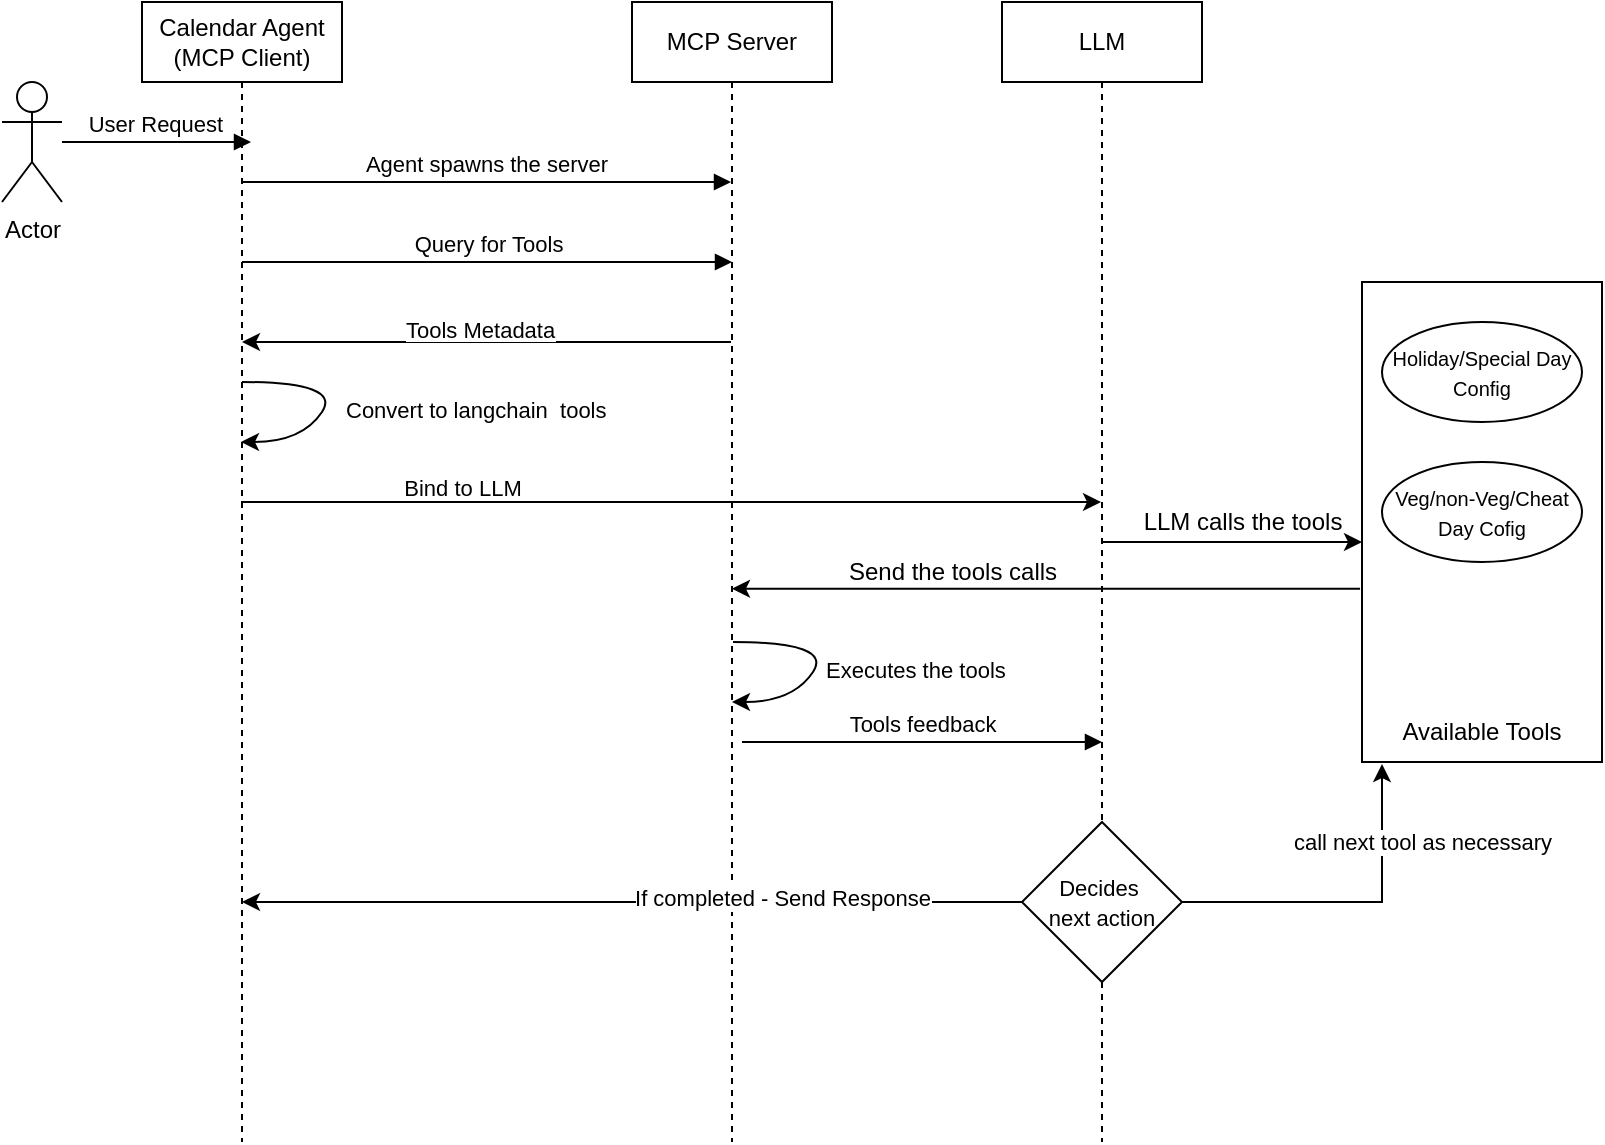 <mxfile version="28.1.2" pages="3">
  <diagram name="CalendarAgent" id="e3-75NV-_-8gZ8gZH5Bz">
    <mxGraphModel dx="1025" dy="425" grid="1" gridSize="10" guides="1" tooltips="1" connect="1" arrows="1" fold="1" page="1" pageScale="1" pageWidth="850" pageHeight="1100" math="0" shadow="0">
      <root>
        <mxCell id="0" />
        <mxCell id="1" parent="0" />
        <mxCell id="bkau41PS7PQN8HIMkacb-11" value="Calendar Agent&lt;div&gt;(MCP Client)&lt;/div&gt;" style="shape=umlLifeline;perimeter=lifelinePerimeter;whiteSpace=wrap;html=1;container=1;dropTarget=0;collapsible=0;recursiveResize=0;outlineConnect=0;portConstraint=eastwest;newEdgeStyle={&quot;curved&quot;:0,&quot;rounded&quot;:0};" parent="1" vertex="1">
          <mxGeometry x="80" y="70" width="100" height="570" as="geometry" />
        </mxCell>
        <mxCell id="bkau41PS7PQN8HIMkacb-12" value="MCP Server" style="shape=umlLifeline;perimeter=lifelinePerimeter;whiteSpace=wrap;html=1;container=1;dropTarget=0;collapsible=0;recursiveResize=0;outlineConnect=0;portConstraint=eastwest;newEdgeStyle={&quot;curved&quot;:0,&quot;rounded&quot;:0};" parent="1" vertex="1">
          <mxGeometry x="325" y="70" width="100" height="570" as="geometry" />
        </mxCell>
        <mxCell id="bkau41PS7PQN8HIMkacb-13" value="LLM" style="shape=umlLifeline;perimeter=lifelinePerimeter;whiteSpace=wrap;html=1;container=1;dropTarget=0;collapsible=0;recursiveResize=0;outlineConnect=0;portConstraint=eastwest;newEdgeStyle={&quot;curved&quot;:0,&quot;rounded&quot;:0};" parent="1" vertex="1">
          <mxGeometry x="510" y="70" width="100" height="570" as="geometry" />
        </mxCell>
        <mxCell id="bkau41PS7PQN8HIMkacb-17" value="User Request&amp;nbsp;" style="html=1;verticalAlign=bottom;endArrow=block;curved=0;rounded=0;" parent="1" edge="1">
          <mxGeometry width="80" relative="1" as="geometry">
            <mxPoint x="40" y="140" as="sourcePoint" />
            <mxPoint x="134.5" y="140" as="targetPoint" />
          </mxGeometry>
        </mxCell>
        <mxCell id="bkau41PS7PQN8HIMkacb-19" value="Actor" style="shape=umlActor;verticalLabelPosition=bottom;verticalAlign=top;html=1;" parent="1" vertex="1">
          <mxGeometry x="10" y="110" width="30" height="60" as="geometry" />
        </mxCell>
        <mxCell id="bkau41PS7PQN8HIMkacb-23" value="Agent spawns the server" style="html=1;verticalAlign=bottom;endArrow=block;curved=0;rounded=0;" parent="1" edge="1">
          <mxGeometry width="80" relative="1" as="geometry">
            <mxPoint x="129.5" y="160" as="sourcePoint" />
            <mxPoint x="374.5" y="160" as="targetPoint" />
          </mxGeometry>
        </mxCell>
        <mxCell id="bkau41PS7PQN8HIMkacb-24" value="Query for Tools" style="html=1;verticalAlign=bottom;endArrow=block;curved=0;rounded=0;" parent="1" edge="1">
          <mxGeometry width="80" relative="1" as="geometry">
            <mxPoint x="130" y="200" as="sourcePoint" />
            <mxPoint x="375" y="200" as="targetPoint" />
          </mxGeometry>
        </mxCell>
        <mxCell id="bkau41PS7PQN8HIMkacb-25" value="" style="endArrow=classic;html=1;rounded=0;" parent="1" target="bkau41PS7PQN8HIMkacb-11" edge="1">
          <mxGeometry width="50" height="50" relative="1" as="geometry">
            <mxPoint x="374.5" y="240" as="sourcePoint" />
            <mxPoint x="220" y="240" as="targetPoint" />
          </mxGeometry>
        </mxCell>
        <mxCell id="bkau41PS7PQN8HIMkacb-26" value="&lt;span style=&quot;color: rgb(0, 0, 0); font-family: Helvetica; font-size: 11px; font-style: normal; font-variant-ligatures: normal; font-variant-caps: normal; font-weight: 400; letter-spacing: normal; orphans: 2; text-align: center; text-indent: 0px; text-transform: none; widows: 2; word-spacing: 0px; -webkit-text-stroke-width: 0px; white-space: nowrap; background-color: rgb(255, 255, 255); text-decoration-thickness: initial; text-decoration-style: initial; text-decoration-color: initial; float: none; display: inline !important;&quot;&gt;Tools Metadata&lt;/span&gt;" style="text;whiteSpace=wrap;html=1;" parent="1" vertex="1">
          <mxGeometry x="210" y="220" width="110" height="40" as="geometry" />
        </mxCell>
        <mxCell id="bkau41PS7PQN8HIMkacb-28" value="" style="curved=1;endArrow=classic;html=1;rounded=0;" parent="1" edge="1">
          <mxGeometry width="50" height="50" relative="1" as="geometry">
            <mxPoint x="130" y="260" as="sourcePoint" />
            <mxPoint x="129.5" y="290" as="targetPoint" />
            <Array as="points">
              <mxPoint x="180" y="260" />
              <mxPoint x="160" y="290" />
            </Array>
          </mxGeometry>
        </mxCell>
        <mxCell id="bkau41PS7PQN8HIMkacb-29" value="&lt;span style=&quot;color: rgb(0, 0, 0); font-family: Helvetica; font-size: 11px; font-style: normal; font-variant-ligatures: normal; font-variant-caps: normal; font-weight: 400; letter-spacing: normal; orphans: 2; text-align: center; text-indent: 0px; text-transform: none; widows: 2; word-spacing: 0px; -webkit-text-stroke-width: 0px; white-space: nowrap; background-color: rgb(255, 255, 255); text-decoration-thickness: initial; text-decoration-style: initial; text-decoration-color: initial; float: none; display: inline !important;&quot;&gt;Convert to langchain&amp;nbsp;&amp;nbsp;&lt;/span&gt;&lt;span style=&quot;background-color: light-dark(rgb(255, 255, 255), rgb(18, 18, 18)); color: light-dark(rgb(0, 0, 0), rgb(237, 237, 237)); font-size: 11px; text-align: center; text-wrap-mode: nowrap;&quot;&gt;tools&lt;/span&gt;" style="text;whiteSpace=wrap;html=1;" parent="1" vertex="1">
          <mxGeometry x="180" y="260" width="150" height="40" as="geometry" />
        </mxCell>
        <mxCell id="bkau41PS7PQN8HIMkacb-30" value="" style="endArrow=classic;html=1;rounded=0;" parent="1" target="bkau41PS7PQN8HIMkacb-13" edge="1">
          <mxGeometry width="50" height="50" relative="1" as="geometry">
            <mxPoint x="129.5" y="320" as="sourcePoint" />
            <mxPoint x="220" y="320" as="targetPoint" />
          </mxGeometry>
        </mxCell>
        <mxCell id="bkau41PS7PQN8HIMkacb-31" value="&lt;font style=&quot;font-size: 11px;&quot;&gt;Bind to LLM&lt;/font&gt;" style="text;html=1;align=center;verticalAlign=middle;resizable=0;points=[];autosize=1;strokeColor=none;fillColor=none;" parent="1" vertex="1">
          <mxGeometry x="200" y="298" width="80" height="30" as="geometry" />
        </mxCell>
        <mxCell id="bkau41PS7PQN8HIMkacb-32" value="" style="group" parent="1" vertex="1" connectable="0">
          <mxGeometry x="690" y="210" width="120" height="240" as="geometry" />
        </mxCell>
        <mxCell id="bkau41PS7PQN8HIMkacb-3" value="&lt;div&gt;&lt;br&gt;&lt;/div&gt;&lt;div&gt;&lt;br&gt;&lt;/div&gt;&lt;div&gt;&lt;br&gt;&lt;/div&gt;&lt;div&gt;&lt;br&gt;&lt;/div&gt;&lt;div&gt;&lt;br&gt;&lt;/div&gt;&lt;div&gt;&lt;br&gt;&lt;/div&gt;&lt;div&gt;&lt;br&gt;&lt;/div&gt;&lt;div&gt;&lt;br&gt;&lt;/div&gt;&lt;div&gt;&lt;br&gt;&lt;/div&gt;&lt;div&gt;&lt;br&gt;&lt;/div&gt;" style="rounded=0;whiteSpace=wrap;html=1;" parent="bkau41PS7PQN8HIMkacb-32" vertex="1">
          <mxGeometry width="120" height="240" as="geometry" />
        </mxCell>
        <mxCell id="bkau41PS7PQN8HIMkacb-5" value="&lt;font style=&quot;font-size: 10px;&quot;&gt;Holiday/Special Day Config&lt;/font&gt;" style="ellipse;whiteSpace=wrap;html=1;" parent="bkau41PS7PQN8HIMkacb-32" vertex="1">
          <mxGeometry x="10" y="20" width="100" height="50" as="geometry" />
        </mxCell>
        <mxCell id="bkau41PS7PQN8HIMkacb-6" value="&lt;font style=&quot;font-size: 10px;&quot;&gt;Veg/non-Veg/Cheat Day Cofig&lt;/font&gt;" style="ellipse;whiteSpace=wrap;html=1;" parent="bkau41PS7PQN8HIMkacb-32" vertex="1">
          <mxGeometry x="10" y="90" width="100" height="50" as="geometry" />
        </mxCell>
        <mxCell id="bkau41PS7PQN8HIMkacb-8" value="Available Tools" style="text;html=1;align=center;verticalAlign=middle;whiteSpace=wrap;rounded=0;" parent="bkau41PS7PQN8HIMkacb-32" vertex="1">
          <mxGeometry x="15" y="210" width="90" height="30" as="geometry" />
        </mxCell>
        <mxCell id="bkau41PS7PQN8HIMkacb-33" value="" style="endArrow=classic;html=1;rounded=0;entryX=-0.008;entryY=0.281;entryDx=0;entryDy=0;entryPerimeter=0;" parent="1" edge="1">
          <mxGeometry width="50" height="50" relative="1" as="geometry">
            <mxPoint x="560.46" y="340.0" as="sourcePoint" />
            <mxPoint x="690" y="340.0" as="targetPoint" />
          </mxGeometry>
        </mxCell>
        <mxCell id="bkau41PS7PQN8HIMkacb-34" value="LLM calls the tools" style="text;html=1;align=center;verticalAlign=middle;resizable=0;points=[];autosize=1;strokeColor=none;fillColor=none;" parent="1" vertex="1">
          <mxGeometry x="570" y="315" width="120" height="30" as="geometry" />
        </mxCell>
        <mxCell id="bkau41PS7PQN8HIMkacb-35" value="" style="endArrow=classic;html=1;rounded=0;exitX=-0.008;exitY=0.639;exitDx=0;exitDy=0;exitPerimeter=0;" parent="1" source="bkau41PS7PQN8HIMkacb-3" target="bkau41PS7PQN8HIMkacb-12" edge="1">
          <mxGeometry width="50" height="50" relative="1" as="geometry">
            <mxPoint x="290" y="290" as="sourcePoint" />
            <mxPoint x="340" y="240" as="targetPoint" />
          </mxGeometry>
        </mxCell>
        <mxCell id="bkau41PS7PQN8HIMkacb-36" value="Send the tools calls" style="text;html=1;align=center;verticalAlign=middle;resizable=0;points=[];autosize=1;strokeColor=none;fillColor=none;" parent="1" vertex="1">
          <mxGeometry x="420" y="340" width="130" height="30" as="geometry" />
        </mxCell>
        <mxCell id="bkau41PS7PQN8HIMkacb-38" value="" style="curved=1;endArrow=classic;html=1;rounded=0;" parent="1" edge="1">
          <mxGeometry width="50" height="50" relative="1" as="geometry">
            <mxPoint x="375.5" y="390" as="sourcePoint" />
            <mxPoint x="375" y="420" as="targetPoint" />
            <Array as="points">
              <mxPoint x="425.5" y="390" />
              <mxPoint x="405.5" y="420" />
            </Array>
          </mxGeometry>
        </mxCell>
        <mxCell id="bkau41PS7PQN8HIMkacb-39" value="&lt;div style=&quot;text-align: center;&quot;&gt;&lt;span style=&quot;color: light-dark(rgb(0, 0, 0), rgb(255, 255, 255)); font-size: 11px; text-wrap-mode: nowrap; background-color: rgb(255, 255, 255);&quot;&gt;Executes the tools&lt;/span&gt;&lt;/div&gt;" style="text;whiteSpace=wrap;html=1;" parent="1" vertex="1">
          <mxGeometry x="420" y="390" width="140" height="40" as="geometry" />
        </mxCell>
        <mxCell id="bkau41PS7PQN8HIMkacb-40" value="Tools feedback" style="html=1;verticalAlign=bottom;endArrow=block;curved=0;rounded=0;" parent="1" edge="1">
          <mxGeometry width="80" relative="1" as="geometry">
            <mxPoint x="380" y="440" as="sourcePoint" />
            <mxPoint x="560" y="440" as="targetPoint" />
          </mxGeometry>
        </mxCell>
        <mxCell id="bkau41PS7PQN8HIMkacb-41" value="&lt;font style=&quot;font-size: 11px;&quot;&gt;Decides&amp;nbsp;&lt;/font&gt;&lt;div&gt;&lt;font style=&quot;font-size: 11px;&quot;&gt;next action&lt;/font&gt;&lt;/div&gt;" style="rhombus;whiteSpace=wrap;html=1;" parent="1" vertex="1">
          <mxGeometry x="520" y="480" width="80" height="80" as="geometry" />
        </mxCell>
        <mxCell id="bkau41PS7PQN8HIMkacb-42" value="" style="endArrow=classic;html=1;rounded=0;exitX=0;exitY=0.5;exitDx=0;exitDy=0;" parent="1" source="bkau41PS7PQN8HIMkacb-41" target="bkau41PS7PQN8HIMkacb-11" edge="1">
          <mxGeometry width="50" height="50" relative="1" as="geometry">
            <mxPoint x="290" y="390" as="sourcePoint" />
            <mxPoint x="340" y="340" as="targetPoint" />
          </mxGeometry>
        </mxCell>
        <mxCell id="bkau41PS7PQN8HIMkacb-43" value="If completed - Send Response" style="edgeLabel;html=1;align=center;verticalAlign=middle;resizable=0;points=[];" parent="bkau41PS7PQN8HIMkacb-42" vertex="1" connectable="0">
          <mxGeometry x="-0.804" y="-2" relative="1" as="geometry">
            <mxPoint x="-82" as="offset" />
          </mxGeometry>
        </mxCell>
        <mxCell id="bkau41PS7PQN8HIMkacb-44" value="" style="endArrow=classic;html=1;rounded=0;" parent="1" edge="1">
          <mxGeometry width="50" height="50" relative="1" as="geometry">
            <mxPoint x="600" y="520" as="sourcePoint" />
            <mxPoint x="700" y="451" as="targetPoint" />
            <Array as="points">
              <mxPoint x="700" y="520" />
            </Array>
          </mxGeometry>
        </mxCell>
        <mxCell id="bkau41PS7PQN8HIMkacb-45" value="call next tool as necessary" style="edgeLabel;html=1;align=center;verticalAlign=middle;resizable=0;points=[];" parent="bkau41PS7PQN8HIMkacb-44" vertex="1" connectable="0">
          <mxGeometry x="-0.318" y="2" relative="1" as="geometry">
            <mxPoint x="62" y="-28" as="offset" />
          </mxGeometry>
        </mxCell>
      </root>
    </mxGraphModel>
  </diagram>
  <diagram id="WQOAYMiehObnFkMwDyRv" name="MenuTypeAgent">
    <mxGraphModel dx="1025" dy="425" grid="1" gridSize="10" guides="1" tooltips="1" connect="1" arrows="1" fold="1" page="1" pageScale="1" pageWidth="850" pageHeight="1100" math="0" shadow="0">
      <root>
        <mxCell id="0" />
        <mxCell id="1" parent="0" />
        <mxCell id="iX9hNoA8QVM6IK-JN-lY-1" value="Menu Planner Agent (Client)" style="shape=umlLifeline;perimeter=lifelinePerimeter;whiteSpace=wrap;html=1;container=1;dropTarget=0;collapsible=0;recursiveResize=0;outlineConnect=0;portConstraint=eastwest;newEdgeStyle={&quot;curved&quot;:0,&quot;rounded&quot;:0};" parent="1" vertex="1">
          <mxGeometry x="180" y="340" width="100" height="620" as="geometry" />
        </mxCell>
        <mxCell id="iX9hNoA8QVM6IK-JN-lY-2" value="Cuisine Menu&amp;nbsp; Agent&amp;nbsp;&lt;span style=&quot;background-color: transparent; color: light-dark(rgb(0, 0, 0), rgb(255, 255, 255));&quot;&gt;(Client)&lt;/span&gt;" style="shape=umlLifeline;perimeter=lifelinePerimeter;whiteSpace=wrap;html=1;container=1;dropTarget=0;collapsible=0;recursiveResize=0;outlineConnect=0;portConstraint=eastwest;newEdgeStyle={&quot;curved&quot;:0,&quot;rounded&quot;:0};" parent="1" vertex="1">
          <mxGeometry x="350" y="340" width="100" height="620" as="geometry" />
        </mxCell>
        <mxCell id="iX9hNoA8QVM6IK-JN-lY-3" value="MCP server" style="shape=umlLifeline;perimeter=lifelinePerimeter;whiteSpace=wrap;html=1;container=1;dropTarget=0;collapsible=0;recursiveResize=0;outlineConnect=0;portConstraint=eastwest;newEdgeStyle={&quot;curved&quot;:0,&quot;rounded&quot;:0};" parent="1" vertex="1">
          <mxGeometry x="510" y="340" width="100" height="620" as="geometry" />
        </mxCell>
        <mxCell id="iX9hNoA8QVM6IK-JN-lY-4" value="LLM" style="shape=umlLifeline;perimeter=lifelinePerimeter;whiteSpace=wrap;html=1;container=1;dropTarget=0;collapsible=0;recursiveResize=0;outlineConnect=0;portConstraint=eastwest;newEdgeStyle={&quot;curved&quot;:0,&quot;rounded&quot;:0};" parent="1" vertex="1">
          <mxGeometry x="670" y="340" width="100" height="620" as="geometry" />
        </mxCell>
        <mxCell id="iX9hNoA8QVM6IK-JN-lY-6" value="" style="rounded=1;whiteSpace=wrap;html=1;" parent="1" vertex="1">
          <mxGeometry x="850" y="630" width="120" height="200" as="geometry" />
        </mxCell>
        <mxCell id="iX9hNoA8QVM6IK-JN-lY-7" value="Available Tools" style="text;html=1;align=center;verticalAlign=middle;whiteSpace=wrap;rounded=0;" parent="1" vertex="1">
          <mxGeometry x="880" y="790" width="60" height="30" as="geometry" />
        </mxCell>
        <mxCell id="iX9hNoA8QVM6IK-JN-lY-9" value="Actor" style="shape=umlActor;verticalLabelPosition=bottom;verticalAlign=top;html=1;outlineConnect=0;" parent="1" vertex="1">
          <mxGeometry x="10" y="380" width="30" height="60" as="geometry" />
        </mxCell>
        <mxCell id="iX9hNoA8QVM6IK-JN-lY-10" value="&lt;font style=&quot;font-size: 11px;&quot;&gt;Menu Type-&amp;nbsp;&lt;/font&gt;&lt;div&gt;&lt;font style=&quot;font-size: 11px;&quot;&gt;Cuisine&lt;/font&gt;&lt;div&gt;&lt;font style=&quot;font-size: 11px;&quot;&gt;Menu Items&amp;nbsp;&lt;/font&gt;&lt;/div&gt;&lt;div&gt;&lt;font style=&quot;font-size: 11px;&quot;&gt;tools&lt;/font&gt;&lt;/div&gt;&lt;/div&gt;" style="ellipse;whiteSpace=wrap;html=1;" parent="1" vertex="1">
          <mxGeometry x="860" y="650" width="100" height="70" as="geometry" />
        </mxCell>
        <mxCell id="iX9hNoA8QVM6IK-JN-lY-12" value="Calendar Agent" style="rounded=1;whiteSpace=wrap;html=1;" parent="1" vertex="1">
          <mxGeometry x="50" y="260" width="120" height="30" as="geometry" />
        </mxCell>
        <mxCell id="iX9hNoA8QVM6IK-JN-lY-14" value="Dietician Agent" style="rounded=1;whiteSpace=wrap;html=1;" parent="1" vertex="1">
          <mxGeometry x="260" y="270" width="120" height="30" as="geometry" />
        </mxCell>
        <mxCell id="iX9hNoA8QVM6IK-JN-lY-15" value="" style="endArrow=classic;html=1;rounded=0;exitX=0.75;exitY=1;exitDx=0;exitDy=0;entryX=0.5;entryY=0;entryDx=0;entryDy=0;entryPerimeter=0;" parent="1" source="iX9hNoA8QVM6IK-JN-lY-14" target="iX9hNoA8QVM6IK-JN-lY-1" edge="1">
          <mxGeometry width="50" height="50" relative="1" as="geometry">
            <mxPoint x="390" y="330" as="sourcePoint" />
            <mxPoint x="440" y="280" as="targetPoint" />
          </mxGeometry>
        </mxCell>
        <mxCell id="iX9hNoA8QVM6IK-JN-lY-21" value="Type of Diet" style="edgeLabel;html=1;align=center;verticalAlign=middle;resizable=0;points=[];" parent="iX9hNoA8QVM6IK-JN-lY-15" vertex="1" connectable="0">
          <mxGeometry x="-0.467" relative="1" as="geometry">
            <mxPoint x="-18" y="9" as="offset" />
          </mxGeometry>
        </mxCell>
        <mxCell id="iX9hNoA8QVM6IK-JN-lY-19" value="" style="endArrow=classic;html=1;rounded=0;exitX=0.5;exitY=1;exitDx=0;exitDy=0;" parent="1" source="iX9hNoA8QVM6IK-JN-lY-12" edge="1">
          <mxGeometry width="50" height="50" relative="1" as="geometry">
            <mxPoint x="378" y="330" as="sourcePoint" />
            <mxPoint x="220" y="340" as="targetPoint" />
          </mxGeometry>
        </mxCell>
        <mxCell id="iX9hNoA8QVM6IK-JN-lY-20" value="Type of Day" style="edgeLabel;html=1;align=center;verticalAlign=middle;resizable=0;points=[];" parent="iX9hNoA8QVM6IK-JN-lY-19" vertex="1" connectable="0">
          <mxGeometry x="-0.164" y="-1" relative="1" as="geometry">
            <mxPoint as="offset" />
          </mxGeometry>
        </mxCell>
        <mxCell id="5siaFnLnv5DkwxcVlK0k-2" value="" style="endArrow=classic;html=1;rounded=0;exitX=0.5;exitY=0.5;exitDx=0;exitDy=0;exitPerimeter=0;" parent="1" source="iX9hNoA8QVM6IK-JN-lY-9" edge="1">
          <mxGeometry width="50" height="50" relative="1" as="geometry">
            <mxPoint x="390" y="300" as="sourcePoint" />
            <mxPoint x="229.5" y="410" as="targetPoint" />
          </mxGeometry>
        </mxCell>
        <mxCell id="5siaFnLnv5DkwxcVlK0k-3" value="Request Menu&amp;nbsp;&lt;div&gt;for the day&lt;/div&gt;" style="edgeLabel;html=1;align=center;verticalAlign=middle;resizable=0;points=[];" parent="5siaFnLnv5DkwxcVlK0k-2" vertex="1" connectable="0">
          <mxGeometry x="-0.103" y="-4" relative="1" as="geometry">
            <mxPoint as="offset" />
          </mxGeometry>
        </mxCell>
        <mxCell id="5siaFnLnv5DkwxcVlK0k-4" value="" style="endArrow=classic;html=1;rounded=0;" parent="1" edge="1">
          <mxGeometry width="50" height="50" relative="1" as="geometry">
            <mxPoint x="230" y="540" as="sourcePoint" />
            <mxPoint x="400.5" y="540.5" as="targetPoint" />
          </mxGeometry>
        </mxCell>
        <mxCell id="uPya5s0co7ZxteNitPXF-3" value="Send the details to&amp;nbsp;&lt;div&gt;get list of menu items&lt;/div&gt;" style="edgeLabel;html=1;align=center;verticalAlign=middle;resizable=0;points=[];" vertex="1" connectable="0" parent="5siaFnLnv5DkwxcVlK0k-4">
          <mxGeometry x="-0.128" y="4" relative="1" as="geometry">
            <mxPoint y="-16" as="offset" />
          </mxGeometry>
        </mxCell>
        <mxCell id="uPya5s0co7ZxteNitPXF-1" value="" style="curved=1;endArrow=classic;html=1;rounded=0;" edge="1" parent="1">
          <mxGeometry width="50" height="50" relative="1" as="geometry">
            <mxPoint x="230" y="500" as="sourcePoint" />
            <mxPoint x="230" y="450" as="targetPoint" />
            <Array as="points">
              <mxPoint x="280" y="500" />
              <mxPoint x="300" y="460" />
              <mxPoint x="230" y="450" />
            </Array>
          </mxGeometry>
        </mxCell>
        <mxCell id="uPya5s0co7ZxteNitPXF-2" value="Get details from&amp;nbsp;&lt;div&gt;other agents&lt;/div&gt;" style="edgeLabel;html=1;align=center;verticalAlign=middle;resizable=0;points=[];" vertex="1" connectable="0" parent="uPya5s0co7ZxteNitPXF-1">
          <mxGeometry x="-0.051" y="-4" relative="1" as="geometry">
            <mxPoint as="offset" />
          </mxGeometry>
        </mxCell>
        <mxCell id="3yqJ7raLzyNKvQsRtBvW-1" value="" style="endArrow=classic;html=1;rounded=0;" edge="1" parent="1">
          <mxGeometry width="50" height="50" relative="1" as="geometry">
            <mxPoint x="400" y="560" as="sourcePoint" />
            <mxPoint x="559.5" y="560" as="targetPoint" />
          </mxGeometry>
        </mxCell>
        <mxCell id="3yqJ7raLzyNKvQsRtBvW-2" value="Request for tools" style="edgeLabel;html=1;align=center;verticalAlign=middle;resizable=0;points=[];" vertex="1" connectable="0" parent="3yqJ7raLzyNKvQsRtBvW-1">
          <mxGeometry x="-0.243" relative="1" as="geometry">
            <mxPoint x="10" y="-10" as="offset" />
          </mxGeometry>
        </mxCell>
        <mxCell id="69cPa2IEtR-VV9ytVHqD-1" value="" style="endArrow=classic;html=1;rounded=0;" edge="1" parent="1">
          <mxGeometry width="50" height="50" relative="1" as="geometry">
            <mxPoint x="559.5" y="590" as="sourcePoint" />
            <mxPoint x="399.5" y="590" as="targetPoint" />
          </mxGeometry>
        </mxCell>
        <mxCell id="69cPa2IEtR-VV9ytVHqD-2" value="Tools metadata" style="edgeLabel;html=1;align=center;verticalAlign=middle;resizable=0;points=[];" vertex="1" connectable="0" parent="69cPa2IEtR-VV9ytVHqD-1">
          <mxGeometry x="-0.243" relative="1" as="geometry">
            <mxPoint x="-8" y="-10" as="offset" />
          </mxGeometry>
        </mxCell>
        <mxCell id="69cPa2IEtR-VV9ytVHqD-3" value="" style="curved=1;endArrow=classic;html=1;rounded=0;" edge="1" parent="1" target="iX9hNoA8QVM6IK-JN-lY-2">
          <mxGeometry width="50" height="50" relative="1" as="geometry">
            <mxPoint x="400" y="650" as="sourcePoint" />
            <mxPoint x="450" y="600" as="targetPoint" />
            <Array as="points">
              <mxPoint x="450" y="650" />
              <mxPoint x="450" y="610" />
              <mxPoint x="400" y="600" />
            </Array>
          </mxGeometry>
        </mxCell>
        <mxCell id="69cPa2IEtR-VV9ytVHqD-4" value="Converts to&amp;nbsp;&lt;div&gt;langchain tools&lt;/div&gt;" style="edgeLabel;html=1;align=center;verticalAlign=middle;resizable=0;points=[];" vertex="1" connectable="0" parent="69cPa2IEtR-VV9ytVHqD-3">
          <mxGeometry x="0.018" y="3" relative="1" as="geometry">
            <mxPoint as="offset" />
          </mxGeometry>
        </mxCell>
        <mxCell id="CAKzpnPfNdqrcWPPDg3v-1" value="" style="endArrow=classic;html=1;rounded=0;" edge="1" parent="1" target="iX9hNoA8QVM6IK-JN-lY-4">
          <mxGeometry width="50" height="50" relative="1" as="geometry">
            <mxPoint x="400" y="675" as="sourcePoint" />
            <mxPoint x="450" y="625" as="targetPoint" />
          </mxGeometry>
        </mxCell>
        <mxCell id="CAKzpnPfNdqrcWPPDg3v-2" value="Bind tools to LLM" style="edgeLabel;html=1;align=center;verticalAlign=middle;resizable=0;points=[];" vertex="1" connectable="0" parent="CAKzpnPfNdqrcWPPDg3v-1">
          <mxGeometry x="-0.353" y="1" relative="1" as="geometry">
            <mxPoint y="-14" as="offset" />
          </mxGeometry>
        </mxCell>
        <mxCell id="NnOE9eD2jRWV8Rpha4BE-1" value="" style="endArrow=classic;html=1;rounded=0;entryX=0.003;entryY=0.347;entryDx=0;entryDy=0;entryPerimeter=0;" edge="1" parent="1" target="iX9hNoA8QVM6IK-JN-lY-6">
          <mxGeometry width="50" height="50" relative="1" as="geometry">
            <mxPoint x="720" y="700" as="sourcePoint" />
            <mxPoint x="770" y="650" as="targetPoint" />
          </mxGeometry>
        </mxCell>
        <mxCell id="NnOE9eD2jRWV8Rpha4BE-2" value="LLM calls the tools" style="edgeLabel;html=1;align=center;verticalAlign=middle;resizable=0;points=[];" vertex="1" connectable="0" parent="NnOE9eD2jRWV8Rpha4BE-1">
          <mxGeometry x="-0.059" y="-4" relative="1" as="geometry">
            <mxPoint x="-11" y="-14" as="offset" />
          </mxGeometry>
        </mxCell>
        <mxCell id="Re8A5V3AEhKrjivX1S1W-1" value="" style="endArrow=classic;html=1;rounded=0;exitX=0.003;exitY=0.437;exitDx=0;exitDy=0;exitPerimeter=0;" edge="1" parent="1" source="iX9hNoA8QVM6IK-JN-lY-6" target="iX9hNoA8QVM6IK-JN-lY-3">
          <mxGeometry width="50" height="50" relative="1" as="geometry">
            <mxPoint x="500" y="860" as="sourcePoint" />
            <mxPoint x="550" y="810" as="targetPoint" />
          </mxGeometry>
        </mxCell>
        <mxCell id="Re8A5V3AEhKrjivX1S1W-2" value="Send tool calls to MCP" style="edgeLabel;html=1;align=center;verticalAlign=middle;resizable=0;points=[];" vertex="1" connectable="0" parent="Re8A5V3AEhKrjivX1S1W-1">
          <mxGeometry x="0.224" relative="1" as="geometry">
            <mxPoint x="-22" y="-17" as="offset" />
          </mxGeometry>
        </mxCell>
        <mxCell id="Re8A5V3AEhKrjivX1S1W-3" value="" style="curved=1;endArrow=classic;html=1;rounded=0;" edge="1" parent="1">
          <mxGeometry width="50" height="50" relative="1" as="geometry">
            <mxPoint x="560" y="800" as="sourcePoint" />
            <mxPoint x="560" y="750" as="targetPoint" />
            <Array as="points">
              <mxPoint x="610" y="800" />
              <mxPoint x="600" y="760" />
              <mxPoint x="560" y="750" />
            </Array>
          </mxGeometry>
        </mxCell>
        <mxCell id="Re8A5V3AEhKrjivX1S1W-4" value="Execute the&amp;nbsp;&lt;div&gt;tools&lt;/div&gt;" style="edgeLabel;html=1;align=center;verticalAlign=middle;resizable=0;points=[];" vertex="1" connectable="0" parent="Re8A5V3AEhKrjivX1S1W-3">
          <mxGeometry x="0.145" relative="1" as="geometry">
            <mxPoint as="offset" />
          </mxGeometry>
        </mxCell>
        <mxCell id="YseM3oCMpkStpOEzOna1-1" value="" style="endArrow=classic;html=1;rounded=0;" edge="1" parent="1">
          <mxGeometry width="50" height="50" relative="1" as="geometry">
            <mxPoint x="560" y="830" as="sourcePoint" />
            <mxPoint x="719.5" y="830" as="targetPoint" />
          </mxGeometry>
        </mxCell>
        <mxCell id="YseM3oCMpkStpOEzOna1-2" value="Tools response -&amp;nbsp;&lt;div&gt;Menu items list&lt;/div&gt;" style="edgeLabel;html=1;align=center;verticalAlign=middle;resizable=0;points=[];" vertex="1" connectable="0" parent="YseM3oCMpkStpOEzOna1-1">
          <mxGeometry x="-0.068" relative="1" as="geometry">
            <mxPoint x="36" y="-20" as="offset" />
          </mxGeometry>
        </mxCell>
        <mxCell id="YseM3oCMpkStpOEzOna1-3" value="&lt;font style=&quot;font-size: 10px;&quot;&gt;Decide if response is complete&lt;/font&gt;" style="rhombus;whiteSpace=wrap;html=1;" vertex="1" parent="1">
          <mxGeometry x="680" y="860" width="80" height="80" as="geometry" />
        </mxCell>
        <mxCell id="YseM3oCMpkStpOEzOna1-4" value="" style="endArrow=classic;html=1;rounded=0;entryX=0.5;entryY=1;entryDx=0;entryDy=0;" edge="1" parent="1" target="iX9hNoA8QVM6IK-JN-lY-6">
          <mxGeometry width="50" height="50" relative="1" as="geometry">
            <mxPoint x="760" y="900" as="sourcePoint" />
            <mxPoint x="910" y="900" as="targetPoint" />
            <Array as="points">
              <mxPoint x="910" y="900" />
            </Array>
          </mxGeometry>
        </mxCell>
        <mxCell id="YseM3oCMpkStpOEzOna1-5" value="No" style="edgeLabel;html=1;align=center;verticalAlign=middle;resizable=0;points=[];" vertex="1" connectable="0" parent="YseM3oCMpkStpOEzOna1-4">
          <mxGeometry x="-0.488" y="-3" relative="1" as="geometry">
            <mxPoint as="offset" />
          </mxGeometry>
        </mxCell>
        <mxCell id="mo9N7OzAfNXQNpPysA8b-1" value="Call other tools" style="edgeLabel;html=1;align=center;verticalAlign=middle;resizable=0;points=[];" vertex="1" connectable="0" parent="YseM3oCMpkStpOEzOna1-4">
          <mxGeometry x="0.658" y="-1" relative="1" as="geometry">
            <mxPoint as="offset" />
          </mxGeometry>
        </mxCell>
        <mxCell id="YseM3oCMpkStpOEzOna1-6" value="" style="endArrow=classic;html=1;rounded=0;exitX=0;exitY=0.5;exitDx=0;exitDy=0;" edge="1" parent="1" source="YseM3oCMpkStpOEzOna1-3" target="iX9hNoA8QVM6IK-JN-lY-1">
          <mxGeometry width="50" height="50" relative="1" as="geometry">
            <mxPoint x="500" y="870" as="sourcePoint" />
            <mxPoint x="550" y="820" as="targetPoint" />
          </mxGeometry>
        </mxCell>
        <mxCell id="YseM3oCMpkStpOEzOna1-7" value="Yes" style="edgeLabel;html=1;align=center;verticalAlign=middle;resizable=0;points=[];" vertex="1" connectable="0" parent="YseM3oCMpkStpOEzOna1-6">
          <mxGeometry x="0.074" y="1" relative="1" as="geometry">
            <mxPoint x="222" y="-1" as="offset" />
          </mxGeometry>
        </mxCell>
        <mxCell id="YseM3oCMpkStpOEzOna1-8" value="Menu items back to Planner" style="edgeLabel;html=1;align=center;verticalAlign=middle;resizable=0;points=[];" vertex="1" connectable="0" parent="YseM3oCMpkStpOEzOna1-6">
          <mxGeometry x="0.167" y="-3" relative="1" as="geometry">
            <mxPoint x="63" y="-17" as="offset" />
          </mxGeometry>
        </mxCell>
      </root>
    </mxGraphModel>
  </diagram>
  <diagram id="4GrsBOqxNjkIcexF9MEr" name="CuisineAgent">
    <mxGraphModel dx="1025" dy="425" grid="1" gridSize="10" guides="1" tooltips="1" connect="1" arrows="1" fold="1" page="1" pageScale="1" pageWidth="850" pageHeight="1100" math="0" shadow="0">
      <root>
        <mxCell id="0" />
        <mxCell id="1" parent="0" />
        <mxCell id="4B6U09LerozJn-_non5w-1" value="Menu Planner Agent" style="shape=umlLifeline;perimeter=lifelinePerimeter;whiteSpace=wrap;html=1;container=1;dropTarget=0;collapsible=0;recursiveResize=0;outlineConnect=0;portConstraint=eastwest;newEdgeStyle={&quot;curved&quot;:0,&quot;rounded&quot;:0};" vertex="1" parent="1">
          <mxGeometry x="60" y="132" width="100" height="518" as="geometry" />
        </mxCell>
        <mxCell id="4B6U09LerozJn-_non5w-2" value="Cuisine Agent" style="shape=umlLifeline;perimeter=lifelinePerimeter;whiteSpace=wrap;html=1;container=1;dropTarget=0;collapsible=0;recursiveResize=0;outlineConnect=0;portConstraint=eastwest;newEdgeStyle={&quot;curved&quot;:0,&quot;rounded&quot;:0};" vertex="1" parent="1">
          <mxGeometry x="240" y="132" width="100" height="518" as="geometry" />
        </mxCell>
        <mxCell id="4B6U09LerozJn-_non5w-3" value="MCP server" style="shape=umlLifeline;perimeter=lifelinePerimeter;whiteSpace=wrap;html=1;container=1;dropTarget=0;collapsible=0;recursiveResize=0;outlineConnect=0;portConstraint=eastwest;newEdgeStyle={&quot;curved&quot;:0,&quot;rounded&quot;:0};" vertex="1" parent="1">
          <mxGeometry x="420" y="132" width="100" height="518" as="geometry" />
        </mxCell>
        <mxCell id="4B6U09LerozJn-_non5w-4" value="LLM" style="shape=umlLifeline;perimeter=lifelinePerimeter;whiteSpace=wrap;html=1;container=1;dropTarget=0;collapsible=0;recursiveResize=0;outlineConnect=0;portConstraint=eastwest;newEdgeStyle={&quot;curved&quot;:0,&quot;rounded&quot;:0};" vertex="1" parent="1">
          <mxGeometry x="570" y="132" width="90" height="518" as="geometry" />
        </mxCell>
        <mxCell id="4B6U09LerozJn-_non5w-5" value="Calendar Agent" style="html=1;whiteSpace=wrap;" vertex="1" parent="1">
          <mxGeometry x="30" y="20" width="110" height="50" as="geometry" />
        </mxCell>
        <mxCell id="4B6U09LerozJn-_non5w-6" value="Dietician Agent" style="html=1;whiteSpace=wrap;" vertex="1" parent="1">
          <mxGeometry x="170" y="20" width="110" height="50" as="geometry" />
        </mxCell>
        <mxCell id="4B6U09LerozJn-_non5w-7" value="" style="endArrow=block;startArrow=block;endFill=1;startFill=1;html=1;rounded=0;exitX=0.342;exitY=0.987;exitDx=0;exitDy=0;exitPerimeter=0;" edge="1" parent="1" source="4B6U09LerozJn-_non5w-5">
          <mxGeometry width="160" relative="1" as="geometry">
            <mxPoint x="350" y="240" as="sourcePoint" />
            <mxPoint x="110" y="130" as="targetPoint" />
          </mxGeometry>
        </mxCell>
        <mxCell id="4B6U09LerozJn-_non5w-8" value="" style="endArrow=block;startArrow=block;endFill=1;startFill=1;html=1;rounded=0;entryX=0.5;entryY=1;entryDx=0;entryDy=0;" edge="1" parent="1" target="4B6U09LerozJn-_non5w-6">
          <mxGeometry width="160" relative="1" as="geometry">
            <mxPoint x="120" y="130" as="sourcePoint" />
            <mxPoint x="510" y="240" as="targetPoint" />
          </mxGeometry>
        </mxCell>
        <mxCell id="4B6U09LerozJn-_non5w-12" value="" style="endArrow=classic;html=1;rounded=0;" edge="1" parent="1">
          <mxGeometry width="50" height="50" relative="1" as="geometry">
            <mxPoint x="110" y="310" as="sourcePoint" />
            <mxPoint x="290" y="310" as="targetPoint" />
          </mxGeometry>
        </mxCell>
        <mxCell id="4B6U09LerozJn-_non5w-16" value="Request menu items for&amp;nbsp;&lt;div&gt;user requested cuisine&lt;/div&gt;" style="edgeLabel;html=1;align=center;verticalAlign=middle;resizable=0;points=[];" vertex="1" connectable="0" parent="4B6U09LerozJn-_non5w-12">
          <mxGeometry x="0.106" y="-3" relative="1" as="geometry">
            <mxPoint y="-23" as="offset" />
          </mxGeometry>
        </mxCell>
        <mxCell id="4B6U09LerozJn-_non5w-13" value="User" style="shape=umlActor;verticalLabelPosition=bottom;verticalAlign=top;html=1;outlineConnect=0;" vertex="1" parent="1">
          <mxGeometry x="10" y="180" width="20" height="40" as="geometry" />
        </mxCell>
        <mxCell id="4B6U09LerozJn-_non5w-14" value="" style="endArrow=classic;html=1;rounded=0;" edge="1" parent="1">
          <mxGeometry width="50" height="50" relative="1" as="geometry">
            <mxPoint x="30" y="199.5" as="sourcePoint" />
            <mxPoint x="109.5" y="199.5" as="targetPoint" />
          </mxGeometry>
        </mxCell>
        <mxCell id="4B6U09LerozJn-_non5w-15" value="Request&amp;nbsp;&lt;div&gt;menu&lt;/div&gt;" style="edgeLabel;html=1;align=center;verticalAlign=middle;resizable=0;points=[];" vertex="1" connectable="0" parent="4B6U09LerozJn-_non5w-14">
          <mxGeometry x="-0.119" y="-1" relative="1" as="geometry">
            <mxPoint y="1" as="offset" />
          </mxGeometry>
        </mxCell>
        <mxCell id="4B6U09LerozJn-_non5w-17" value="" style="curved=1;endArrow=classic;html=1;rounded=0;" edge="1" parent="1">
          <mxGeometry width="50" height="50" relative="1" as="geometry">
            <mxPoint x="110" y="270" as="sourcePoint" />
            <mxPoint x="109.5" y="220" as="targetPoint" />
            <Array as="points">
              <mxPoint x="160" y="270" />
              <mxPoint x="160" y="220" />
              <mxPoint x="110" y="220" />
            </Array>
          </mxGeometry>
        </mxCell>
        <mxCell id="4B6U09LerozJn-_non5w-18" value="Get TypeofDay,&amp;nbsp;&lt;div&gt;Diet restrictions&amp;nbsp;&lt;/div&gt;&lt;div&gt;for users&lt;/div&gt;" style="edgeLabel;html=1;align=center;verticalAlign=middle;resizable=0;points=[];" vertex="1" connectable="0" parent="4B6U09LerozJn-_non5w-17">
          <mxGeometry x="0.023" y="3" relative="1" as="geometry">
            <mxPoint x="33" as="offset" />
          </mxGeometry>
        </mxCell>
        <mxCell id="4B6U09LerozJn-_non5w-19" value="" style="endArrow=classic;html=1;rounded=0;" edge="1" parent="1" target="4B6U09LerozJn-_non5w-3">
          <mxGeometry width="50" height="50" relative="1" as="geometry">
            <mxPoint x="290" y="330" as="sourcePoint" />
            <mxPoint x="340" y="280" as="targetPoint" />
          </mxGeometry>
        </mxCell>
        <mxCell id="PJSa-Od-Jy2bOo3xRccf-1" value="Request for tools" style="edgeLabel;html=1;align=center;verticalAlign=middle;resizable=0;points=[];" vertex="1" connectable="0" parent="4B6U09LerozJn-_non5w-19">
          <mxGeometry x="-0.254" y="2" relative="1" as="geometry">
            <mxPoint x="13" y="-18" as="offset" />
          </mxGeometry>
        </mxCell>
        <mxCell id="PJSa-Od-Jy2bOo3xRccf-2" value="" style="endArrow=classic;html=1;rounded=0;" edge="1" parent="1" source="4B6U09LerozJn-_non5w-3">
          <mxGeometry width="50" height="50" relative="1" as="geometry">
            <mxPoint x="390" y="360" as="sourcePoint" />
            <mxPoint x="289.5" y="360" as="targetPoint" />
          </mxGeometry>
        </mxCell>
        <mxCell id="PJSa-Od-Jy2bOo3xRccf-3" value="Tools metadata" style="edgeLabel;html=1;align=center;verticalAlign=middle;resizable=0;points=[];" vertex="1" connectable="0" parent="PJSa-Od-Jy2bOo3xRccf-2">
          <mxGeometry x="-0.254" y="2" relative="1" as="geometry">
            <mxPoint x="-32" y="-18" as="offset" />
          </mxGeometry>
        </mxCell>
        <mxCell id="6KqH0IwCytmq8sTNUrXt-1" value="" style="endArrow=classic;html=1;rounded=0;" edge="1" parent="1">
          <mxGeometry width="50" height="50" relative="1" as="geometry">
            <mxPoint x="289.5" y="430" as="sourcePoint" />
            <mxPoint x="614.5" y="430" as="targetPoint" />
          </mxGeometry>
        </mxCell>
        <mxCell id="6KqH0IwCytmq8sTNUrXt-2" value="Bind LLM to tools" style="edgeLabel;html=1;align=center;verticalAlign=middle;resizable=0;points=[];" vertex="1" connectable="0" parent="6KqH0IwCytmq8sTNUrXt-1">
          <mxGeometry x="-0.072" y="2" relative="1" as="geometry">
            <mxPoint x="-30" y="-8" as="offset" />
          </mxGeometry>
        </mxCell>
        <mxCell id="iu_zGxpvKpFxvrurNw3L-2" value="" style="curved=1;endArrow=classic;html=1;rounded=0;" edge="1" parent="1" target="4B6U09LerozJn-_non5w-2">
          <mxGeometry width="50" height="50" relative="1" as="geometry">
            <mxPoint x="290" y="410" as="sourcePoint" />
            <mxPoint x="340" y="360" as="targetPoint" />
            <Array as="points">
              <mxPoint x="340" y="410" />
              <mxPoint x="350" y="380" />
              <mxPoint x="290" y="380" />
            </Array>
          </mxGeometry>
        </mxCell>
        <mxCell id="iu_zGxpvKpFxvrurNw3L-3" value="Convert to&amp;nbsp;&lt;div&gt;Langchain tools&lt;/div&gt;" style="edgeLabel;html=1;align=center;verticalAlign=middle;resizable=0;points=[];" vertex="1" connectable="0" parent="iu_zGxpvKpFxvrurNw3L-2">
          <mxGeometry x="-0.037" y="2" relative="1" as="geometry">
            <mxPoint x="36" as="offset" />
          </mxGeometry>
        </mxCell>
        <mxCell id="5ewcJBEPfUW5chVRwj8l-1" value="" style="rounded=1;whiteSpace=wrap;html=1;" vertex="1" parent="1">
          <mxGeometry x="690" y="340" width="120" height="200" as="geometry" />
        </mxCell>
        <mxCell id="5ewcJBEPfUW5chVRwj8l-2" value="Available Tools" style="text;html=1;align=center;verticalAlign=middle;whiteSpace=wrap;rounded=0;" vertex="1" parent="1">
          <mxGeometry x="730" y="480" width="60" height="30" as="geometry" />
        </mxCell>
        <mxCell id="5ewcJBEPfUW5chVRwj8l-3" value="Cuisine Tools" style="ellipse;whiteSpace=wrap;html=1;" vertex="1" parent="1">
          <mxGeometry x="700" y="350" width="100" height="60" as="geometry" />
        </mxCell>
        <mxCell id="tY13b7UG1OvkWsnpnvZl-1" value="" style="endArrow=classic;html=1;rounded=0;entryX=0.014;entryY=0.58;entryDx=0;entryDy=0;entryPerimeter=0;" edge="1" parent="1" source="4B6U09LerozJn-_non5w-4" target="5ewcJBEPfUW5chVRwj8l-1">
          <mxGeometry width="50" height="50" relative="1" as="geometry">
            <mxPoint x="630" y="460" as="sourcePoint" />
            <mxPoint x="680" y="460" as="targetPoint" />
          </mxGeometry>
        </mxCell>
        <mxCell id="tY13b7UG1OvkWsnpnvZl-2" value="LLM calls&amp;nbsp;&lt;div&gt;the tools&lt;/div&gt;" style="edgeLabel;html=1;align=center;verticalAlign=middle;resizable=0;points=[];" vertex="1" connectable="0" parent="tY13b7UG1OvkWsnpnvZl-1">
          <mxGeometry x="-0.254" y="2" relative="1" as="geometry">
            <mxPoint x="13" y="-18" as="offset" />
          </mxGeometry>
        </mxCell>
        <mxCell id="Dg_WNzLGMPiva4s0sUwV-1" value="" style="endArrow=classic;html=1;rounded=0;exitX=-0.003;exitY=0.69;exitDx=0;exitDy=0;exitPerimeter=0;" edge="1" parent="1" source="5ewcJBEPfUW5chVRwj8l-1" target="4B6U09LerozJn-_non5w-3">
          <mxGeometry width="50" height="50" relative="1" as="geometry">
            <mxPoint x="400" y="510" as="sourcePoint" />
            <mxPoint x="450" y="460" as="targetPoint" />
          </mxGeometry>
        </mxCell>
        <mxCell id="Dg_WNzLGMPiva4s0sUwV-2" value="Send tool calls to MCP" style="edgeLabel;html=1;align=center;verticalAlign=middle;resizable=0;points=[];" vertex="1" connectable="0" parent="Dg_WNzLGMPiva4s0sUwV-1">
          <mxGeometry x="0.22" y="-4" relative="1" as="geometry">
            <mxPoint x="-16" y="-14" as="offset" />
          </mxGeometry>
        </mxCell>
        <mxCell id="Dg_WNzLGMPiva4s0sUwV-3" value="" style="curved=1;endArrow=classic;html=1;rounded=0;" edge="1" parent="1">
          <mxGeometry width="50" height="50" relative="1" as="geometry">
            <mxPoint x="470" y="540" as="sourcePoint" />
            <mxPoint x="470" y="490" as="targetPoint" />
            <Array as="points">
              <mxPoint x="520" y="540" />
              <mxPoint x="530" y="500" />
              <mxPoint x="470" y="490" />
            </Array>
          </mxGeometry>
        </mxCell>
        <mxCell id="Dg_WNzLGMPiva4s0sUwV-4" value="Executes the&amp;nbsp;&lt;div&gt;tools calls&lt;/div&gt;" style="edgeLabel;html=1;align=center;verticalAlign=middle;resizable=0;points=[];" vertex="1" connectable="0" parent="Dg_WNzLGMPiva4s0sUwV-3">
          <mxGeometry x="-0.012" y="4" relative="1" as="geometry">
            <mxPoint as="offset" />
          </mxGeometry>
        </mxCell>
        <mxCell id="1Sxn8GKxU_Qqwsp_XLtj-1" value="" style="endArrow=classic;html=1;rounded=0;" edge="1" parent="1" source="4B6U09LerozJn-_non5w-3">
          <mxGeometry width="50" height="50" relative="1" as="geometry">
            <mxPoint x="400" y="510" as="sourcePoint" />
            <mxPoint x="450" y="460" as="targetPoint" />
          </mxGeometry>
        </mxCell>
      </root>
    </mxGraphModel>
  </diagram>
</mxfile>
